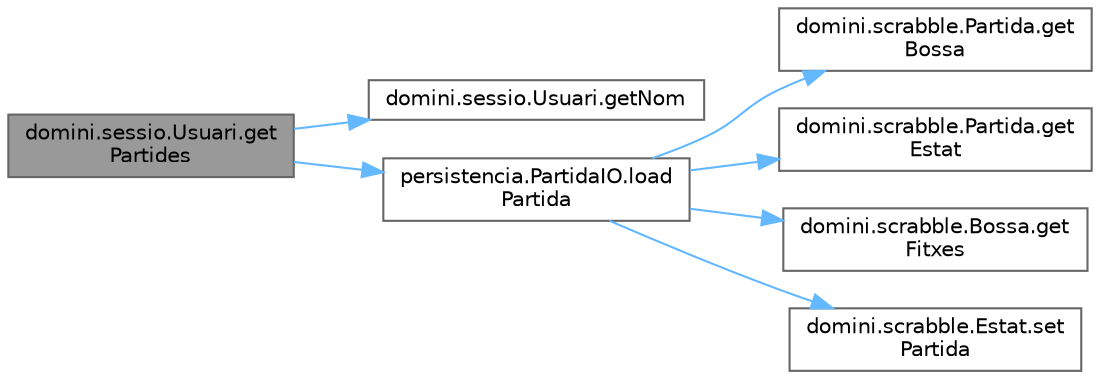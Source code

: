 digraph "domini.sessio.Usuari.getPartides"
{
 // INTERACTIVE_SVG=YES
 // LATEX_PDF_SIZE
  bgcolor="transparent";
  edge [fontname=Helvetica,fontsize=10,labelfontname=Helvetica,labelfontsize=10];
  node [fontname=Helvetica,fontsize=10,shape=box,height=0.2,width=0.4];
  rankdir="LR";
  Node1 [id="Node000001",label="domini.sessio.Usuari.get\lPartides",height=0.2,width=0.4,color="gray40", fillcolor="grey60", style="filled", fontcolor="black",tooltip="Retorna les partides jugades de l'usuari."];
  Node1 -> Node2 [id="edge1_Node000001_Node000002",color="steelblue1",style="solid",tooltip=" "];
  Node2 [id="Node000002",label="domini.sessio.Usuari.getNom",height=0.2,width=0.4,color="grey40", fillcolor="white", style="filled",URL="$classdomini_1_1sessio_1_1_usuari.html#a0268a823e2a2431d8260cddc9f3b522e",tooltip="Retorna el nom de l'usuari."];
  Node1 -> Node3 [id="edge2_Node000001_Node000003",color="steelblue1",style="solid",tooltip=" "];
  Node3 [id="Node000003",label="persistencia.PartidaIO.load\lPartida",height=0.2,width=0.4,color="grey40", fillcolor="white", style="filled",URL="$classpersistencia_1_1_partida_i_o.html#a7b9bdae6d9736a012e584b268b0bcb86",tooltip="Carrega una partida des d'un fitxer JSON."];
  Node3 -> Node4 [id="edge3_Node000003_Node000004",color="steelblue1",style="solid",tooltip=" "];
  Node4 [id="Node000004",label="domini.scrabble.Partida.get\lBossa",height=0.2,width=0.4,color="grey40", fillcolor="white", style="filled",URL="$classdomini_1_1scrabble_1_1_partida.html#a02bdb9c41da95458503bb9d1967ea9e8",tooltip="Retorna la instància de la bossa."];
  Node3 -> Node5 [id="edge4_Node000003_Node000005",color="steelblue1",style="solid",tooltip=" "];
  Node5 [id="Node000005",label="domini.scrabble.Partida.get\lEstat",height=0.2,width=0.4,color="grey40", fillcolor="white", style="filled",URL="$classdomini_1_1scrabble_1_1_partida.html#a719791835f1334957e59dcfe4d2a4cec",tooltip="Retorna l'estat actual de la partida."];
  Node3 -> Node6 [id="edge5_Node000003_Node000006",color="steelblue1",style="solid",tooltip=" "];
  Node6 [id="Node000006",label="domini.scrabble.Bossa.get\lFitxes",height=0.2,width=0.4,color="grey40", fillcolor="white", style="filled",URL="$classdomini_1_1scrabble_1_1_bossa.html#aa72b114802328935e32718821a3322ce",tooltip="Obté les fitxes de la bossa."];
  Node3 -> Node7 [id="edge6_Node000003_Node000007",color="steelblue1",style="solid",tooltip=" "];
  Node7 [id="Node000007",label="domini.scrabble.Estat.set\lPartida",height=0.2,width=0.4,color="grey40", fillcolor="white", style="filled",URL="$classdomini_1_1scrabble_1_1_estat.html#acb727a684104d60ab770231bebdcc9c6",tooltip="Mètode que assigna la partida del paràmetre a l'estat."];
}
